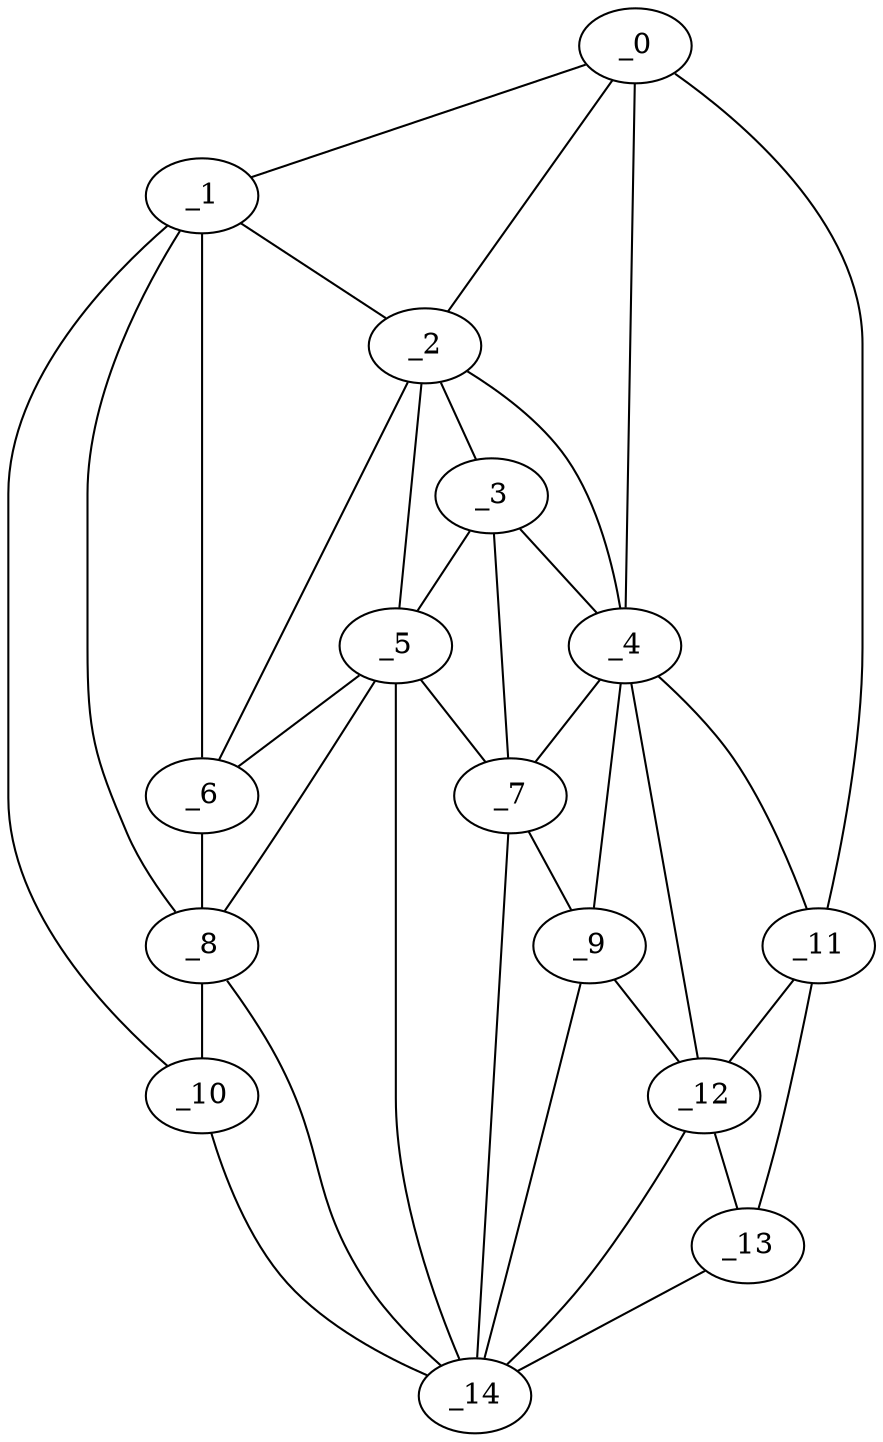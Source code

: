 graph "obj86__285.gxl" {
	_0	 [x=26,
		y=12];
	_1	 [x=60,
		y=70];
	_0 -- _1	 [valence=1];
	_2	 [x=62,
		y=58];
	_0 -- _2	 [valence=2];
	_4	 [x=72,
		y=40];
	_0 -- _4	 [valence=1];
	_11	 [x=96,
		y=8];
	_0 -- _11	 [valence=1];
	_1 -- _2	 [valence=1];
	_6	 [x=73,
		y=69];
	_1 -- _6	 [valence=1];
	_8	 [x=80,
		y=72];
	_1 -- _8	 [valence=2];
	_10	 [x=90,
		y=119];
	_1 -- _10	 [valence=1];
	_3	 [x=68,
		y=52];
	_2 -- _3	 [valence=2];
	_2 -- _4	 [valence=2];
	_5	 [x=73,
		y=60];
	_2 -- _5	 [valence=1];
	_2 -- _6	 [valence=2];
	_3 -- _4	 [valence=2];
	_3 -- _5	 [valence=2];
	_7	 [x=74,
		y=52];
	_3 -- _7	 [valence=2];
	_4 -- _7	 [valence=1];
	_9	 [x=90,
		y=40];
	_4 -- _9	 [valence=2];
	_4 -- _11	 [valence=2];
	_12	 [x=96,
		y=19];
	_4 -- _12	 [valence=1];
	_5 -- _6	 [valence=2];
	_5 -- _7	 [valence=2];
	_5 -- _8	 [valence=2];
	_14	 [x=102,
		y=55];
	_5 -- _14	 [valence=1];
	_6 -- _8	 [valence=1];
	_7 -- _9	 [valence=2];
	_7 -- _14	 [valence=2];
	_8 -- _10	 [valence=1];
	_8 -- _14	 [valence=1];
	_9 -- _12	 [valence=2];
	_9 -- _14	 [valence=2];
	_10 -- _14	 [valence=1];
	_11 -- _12	 [valence=1];
	_13	 [x=98,
		y=14];
	_11 -- _13	 [valence=1];
	_12 -- _13	 [valence=2];
	_12 -- _14	 [valence=1];
	_13 -- _14	 [valence=1];
}
